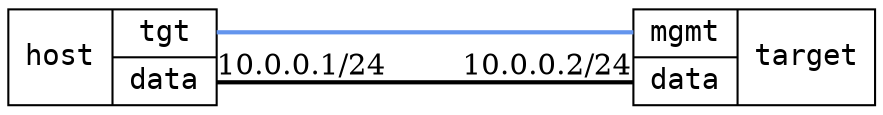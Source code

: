 graph "1x2" {
	layout="neato";
	overlap="false";
	esep="+80";

        node [shape=record, fontname="monospace"];
	edge [color="cornflowerblue", penwidth="2"];

	host [
	    label="host | { <tgt> tgt | <data> data }",
	    pos="0,12!",
	    kind="controller",
	];

        target [
	    label="{ <mgmt> mgmt | <data> data } | target",
	    pos="10,12!",

	    kind="infix",
	];

	host:tgt -- target:mgmt [kind=mgmt]
	host:data -- target:data [color=black, fontcolor=black, taillabel="10.0.0.1/24", headlabel="10.0.0.2/24"]
}
